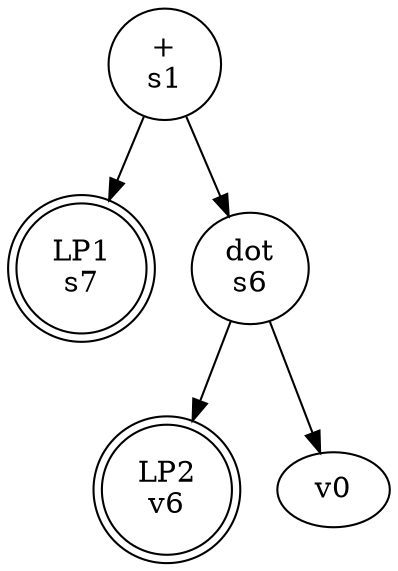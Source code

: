 digraph G {
    s1 [label="+\ns1"];
    s7 [label="LP1\ns7", shape=doublecircle];
    v6 [label="LP2\nv6", shape=doublecircle];
    s6 [label="dot\ns6"];
    s1 -> s7
    s1 -> s6
    s6 -> v0
    s6 -> v6
}

